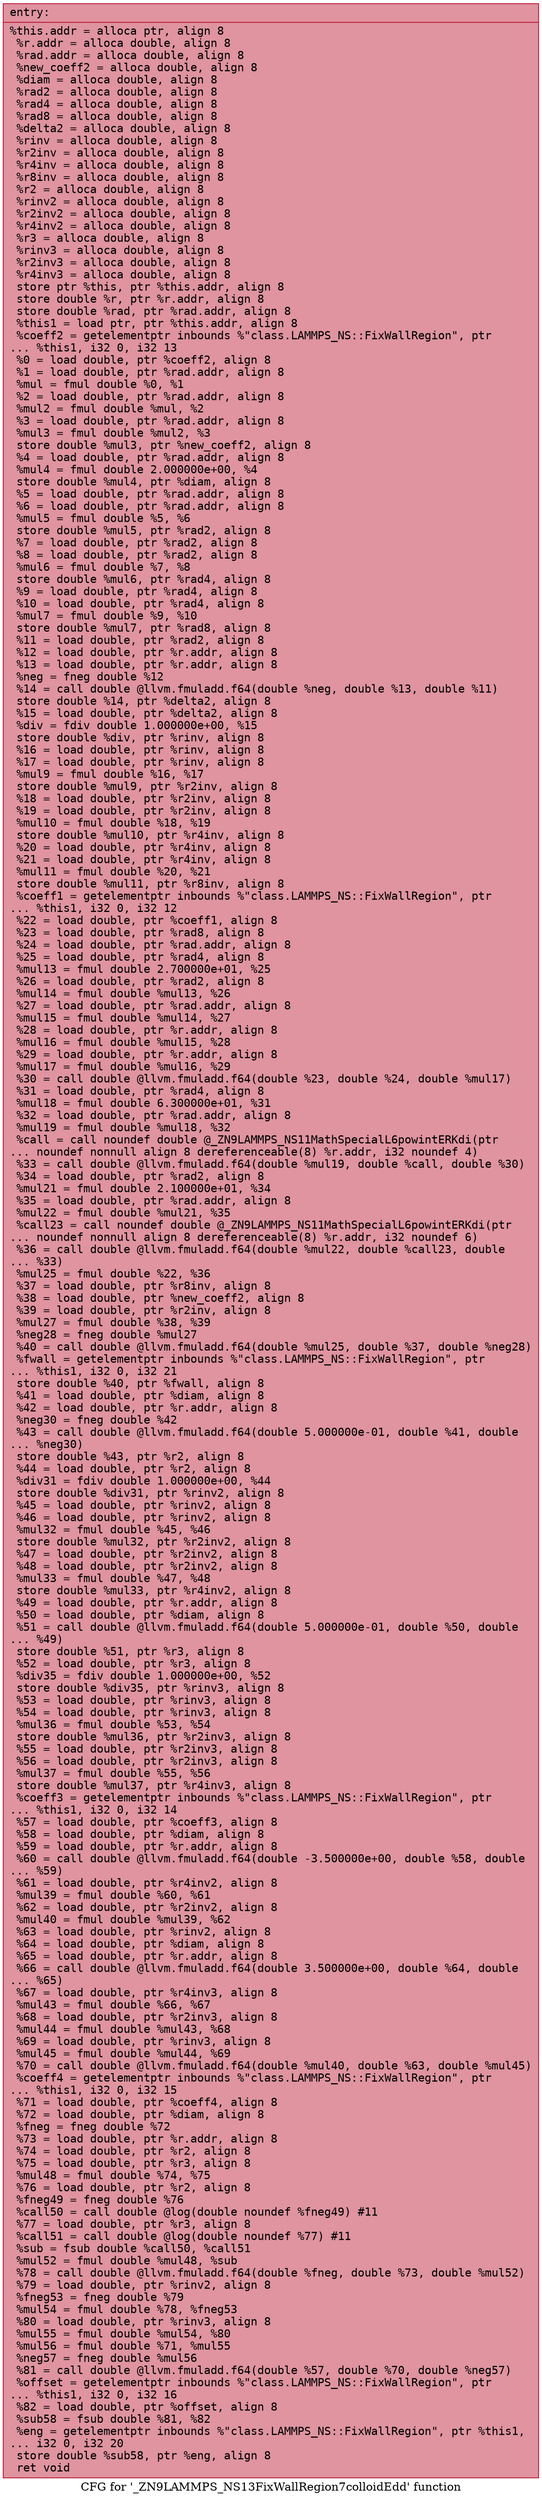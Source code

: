 digraph "CFG for '_ZN9LAMMPS_NS13FixWallRegion7colloidEdd' function" {
	label="CFG for '_ZN9LAMMPS_NS13FixWallRegion7colloidEdd' function";

	Node0x5591c772d380 [shape=record,color="#b70d28ff", style=filled, fillcolor="#b70d2870" fontname="Courier",label="{entry:\l|  %this.addr = alloca ptr, align 8\l  %r.addr = alloca double, align 8\l  %rad.addr = alloca double, align 8\l  %new_coeff2 = alloca double, align 8\l  %diam = alloca double, align 8\l  %rad2 = alloca double, align 8\l  %rad4 = alloca double, align 8\l  %rad8 = alloca double, align 8\l  %delta2 = alloca double, align 8\l  %rinv = alloca double, align 8\l  %r2inv = alloca double, align 8\l  %r4inv = alloca double, align 8\l  %r8inv = alloca double, align 8\l  %r2 = alloca double, align 8\l  %rinv2 = alloca double, align 8\l  %r2inv2 = alloca double, align 8\l  %r4inv2 = alloca double, align 8\l  %r3 = alloca double, align 8\l  %rinv3 = alloca double, align 8\l  %r2inv3 = alloca double, align 8\l  %r4inv3 = alloca double, align 8\l  store ptr %this, ptr %this.addr, align 8\l  store double %r, ptr %r.addr, align 8\l  store double %rad, ptr %rad.addr, align 8\l  %this1 = load ptr, ptr %this.addr, align 8\l  %coeff2 = getelementptr inbounds %\"class.LAMMPS_NS::FixWallRegion\", ptr\l... %this1, i32 0, i32 13\l  %0 = load double, ptr %coeff2, align 8\l  %1 = load double, ptr %rad.addr, align 8\l  %mul = fmul double %0, %1\l  %2 = load double, ptr %rad.addr, align 8\l  %mul2 = fmul double %mul, %2\l  %3 = load double, ptr %rad.addr, align 8\l  %mul3 = fmul double %mul2, %3\l  store double %mul3, ptr %new_coeff2, align 8\l  %4 = load double, ptr %rad.addr, align 8\l  %mul4 = fmul double 2.000000e+00, %4\l  store double %mul4, ptr %diam, align 8\l  %5 = load double, ptr %rad.addr, align 8\l  %6 = load double, ptr %rad.addr, align 8\l  %mul5 = fmul double %5, %6\l  store double %mul5, ptr %rad2, align 8\l  %7 = load double, ptr %rad2, align 8\l  %8 = load double, ptr %rad2, align 8\l  %mul6 = fmul double %7, %8\l  store double %mul6, ptr %rad4, align 8\l  %9 = load double, ptr %rad4, align 8\l  %10 = load double, ptr %rad4, align 8\l  %mul7 = fmul double %9, %10\l  store double %mul7, ptr %rad8, align 8\l  %11 = load double, ptr %rad2, align 8\l  %12 = load double, ptr %r.addr, align 8\l  %13 = load double, ptr %r.addr, align 8\l  %neg = fneg double %12\l  %14 = call double @llvm.fmuladd.f64(double %neg, double %13, double %11)\l  store double %14, ptr %delta2, align 8\l  %15 = load double, ptr %delta2, align 8\l  %div = fdiv double 1.000000e+00, %15\l  store double %div, ptr %rinv, align 8\l  %16 = load double, ptr %rinv, align 8\l  %17 = load double, ptr %rinv, align 8\l  %mul9 = fmul double %16, %17\l  store double %mul9, ptr %r2inv, align 8\l  %18 = load double, ptr %r2inv, align 8\l  %19 = load double, ptr %r2inv, align 8\l  %mul10 = fmul double %18, %19\l  store double %mul10, ptr %r4inv, align 8\l  %20 = load double, ptr %r4inv, align 8\l  %21 = load double, ptr %r4inv, align 8\l  %mul11 = fmul double %20, %21\l  store double %mul11, ptr %r8inv, align 8\l  %coeff1 = getelementptr inbounds %\"class.LAMMPS_NS::FixWallRegion\", ptr\l... %this1, i32 0, i32 12\l  %22 = load double, ptr %coeff1, align 8\l  %23 = load double, ptr %rad8, align 8\l  %24 = load double, ptr %rad.addr, align 8\l  %25 = load double, ptr %rad4, align 8\l  %mul13 = fmul double 2.700000e+01, %25\l  %26 = load double, ptr %rad2, align 8\l  %mul14 = fmul double %mul13, %26\l  %27 = load double, ptr %rad.addr, align 8\l  %mul15 = fmul double %mul14, %27\l  %28 = load double, ptr %r.addr, align 8\l  %mul16 = fmul double %mul15, %28\l  %29 = load double, ptr %r.addr, align 8\l  %mul17 = fmul double %mul16, %29\l  %30 = call double @llvm.fmuladd.f64(double %23, double %24, double %mul17)\l  %31 = load double, ptr %rad4, align 8\l  %mul18 = fmul double 6.300000e+01, %31\l  %32 = load double, ptr %rad.addr, align 8\l  %mul19 = fmul double %mul18, %32\l  %call = call noundef double @_ZN9LAMMPS_NS11MathSpecialL6powintERKdi(ptr\l... noundef nonnull align 8 dereferenceable(8) %r.addr, i32 noundef 4)\l  %33 = call double @llvm.fmuladd.f64(double %mul19, double %call, double %30)\l  %34 = load double, ptr %rad2, align 8\l  %mul21 = fmul double 2.100000e+01, %34\l  %35 = load double, ptr %rad.addr, align 8\l  %mul22 = fmul double %mul21, %35\l  %call23 = call noundef double @_ZN9LAMMPS_NS11MathSpecialL6powintERKdi(ptr\l... noundef nonnull align 8 dereferenceable(8) %r.addr, i32 noundef 6)\l  %36 = call double @llvm.fmuladd.f64(double %mul22, double %call23, double\l... %33)\l  %mul25 = fmul double %22, %36\l  %37 = load double, ptr %r8inv, align 8\l  %38 = load double, ptr %new_coeff2, align 8\l  %39 = load double, ptr %r2inv, align 8\l  %mul27 = fmul double %38, %39\l  %neg28 = fneg double %mul27\l  %40 = call double @llvm.fmuladd.f64(double %mul25, double %37, double %neg28)\l  %fwall = getelementptr inbounds %\"class.LAMMPS_NS::FixWallRegion\", ptr\l... %this1, i32 0, i32 21\l  store double %40, ptr %fwall, align 8\l  %41 = load double, ptr %diam, align 8\l  %42 = load double, ptr %r.addr, align 8\l  %neg30 = fneg double %42\l  %43 = call double @llvm.fmuladd.f64(double 5.000000e-01, double %41, double\l... %neg30)\l  store double %43, ptr %r2, align 8\l  %44 = load double, ptr %r2, align 8\l  %div31 = fdiv double 1.000000e+00, %44\l  store double %div31, ptr %rinv2, align 8\l  %45 = load double, ptr %rinv2, align 8\l  %46 = load double, ptr %rinv2, align 8\l  %mul32 = fmul double %45, %46\l  store double %mul32, ptr %r2inv2, align 8\l  %47 = load double, ptr %r2inv2, align 8\l  %48 = load double, ptr %r2inv2, align 8\l  %mul33 = fmul double %47, %48\l  store double %mul33, ptr %r4inv2, align 8\l  %49 = load double, ptr %r.addr, align 8\l  %50 = load double, ptr %diam, align 8\l  %51 = call double @llvm.fmuladd.f64(double 5.000000e-01, double %50, double\l... %49)\l  store double %51, ptr %r3, align 8\l  %52 = load double, ptr %r3, align 8\l  %div35 = fdiv double 1.000000e+00, %52\l  store double %div35, ptr %rinv3, align 8\l  %53 = load double, ptr %rinv3, align 8\l  %54 = load double, ptr %rinv3, align 8\l  %mul36 = fmul double %53, %54\l  store double %mul36, ptr %r2inv3, align 8\l  %55 = load double, ptr %r2inv3, align 8\l  %56 = load double, ptr %r2inv3, align 8\l  %mul37 = fmul double %55, %56\l  store double %mul37, ptr %r4inv3, align 8\l  %coeff3 = getelementptr inbounds %\"class.LAMMPS_NS::FixWallRegion\", ptr\l... %this1, i32 0, i32 14\l  %57 = load double, ptr %coeff3, align 8\l  %58 = load double, ptr %diam, align 8\l  %59 = load double, ptr %r.addr, align 8\l  %60 = call double @llvm.fmuladd.f64(double -3.500000e+00, double %58, double\l... %59)\l  %61 = load double, ptr %r4inv2, align 8\l  %mul39 = fmul double %60, %61\l  %62 = load double, ptr %r2inv2, align 8\l  %mul40 = fmul double %mul39, %62\l  %63 = load double, ptr %rinv2, align 8\l  %64 = load double, ptr %diam, align 8\l  %65 = load double, ptr %r.addr, align 8\l  %66 = call double @llvm.fmuladd.f64(double 3.500000e+00, double %64, double\l... %65)\l  %67 = load double, ptr %r4inv3, align 8\l  %mul43 = fmul double %66, %67\l  %68 = load double, ptr %r2inv3, align 8\l  %mul44 = fmul double %mul43, %68\l  %69 = load double, ptr %rinv3, align 8\l  %mul45 = fmul double %mul44, %69\l  %70 = call double @llvm.fmuladd.f64(double %mul40, double %63, double %mul45)\l  %coeff4 = getelementptr inbounds %\"class.LAMMPS_NS::FixWallRegion\", ptr\l... %this1, i32 0, i32 15\l  %71 = load double, ptr %coeff4, align 8\l  %72 = load double, ptr %diam, align 8\l  %fneg = fneg double %72\l  %73 = load double, ptr %r.addr, align 8\l  %74 = load double, ptr %r2, align 8\l  %75 = load double, ptr %r3, align 8\l  %mul48 = fmul double %74, %75\l  %76 = load double, ptr %r2, align 8\l  %fneg49 = fneg double %76\l  %call50 = call double @log(double noundef %fneg49) #11\l  %77 = load double, ptr %r3, align 8\l  %call51 = call double @log(double noundef %77) #11\l  %sub = fsub double %call50, %call51\l  %mul52 = fmul double %mul48, %sub\l  %78 = call double @llvm.fmuladd.f64(double %fneg, double %73, double %mul52)\l  %79 = load double, ptr %rinv2, align 8\l  %fneg53 = fneg double %79\l  %mul54 = fmul double %78, %fneg53\l  %80 = load double, ptr %rinv3, align 8\l  %mul55 = fmul double %mul54, %80\l  %mul56 = fmul double %71, %mul55\l  %neg57 = fneg double %mul56\l  %81 = call double @llvm.fmuladd.f64(double %57, double %70, double %neg57)\l  %offset = getelementptr inbounds %\"class.LAMMPS_NS::FixWallRegion\", ptr\l... %this1, i32 0, i32 16\l  %82 = load double, ptr %offset, align 8\l  %sub58 = fsub double %81, %82\l  %eng = getelementptr inbounds %\"class.LAMMPS_NS::FixWallRegion\", ptr %this1,\l... i32 0, i32 20\l  store double %sub58, ptr %eng, align 8\l  ret void\l}"];
}
